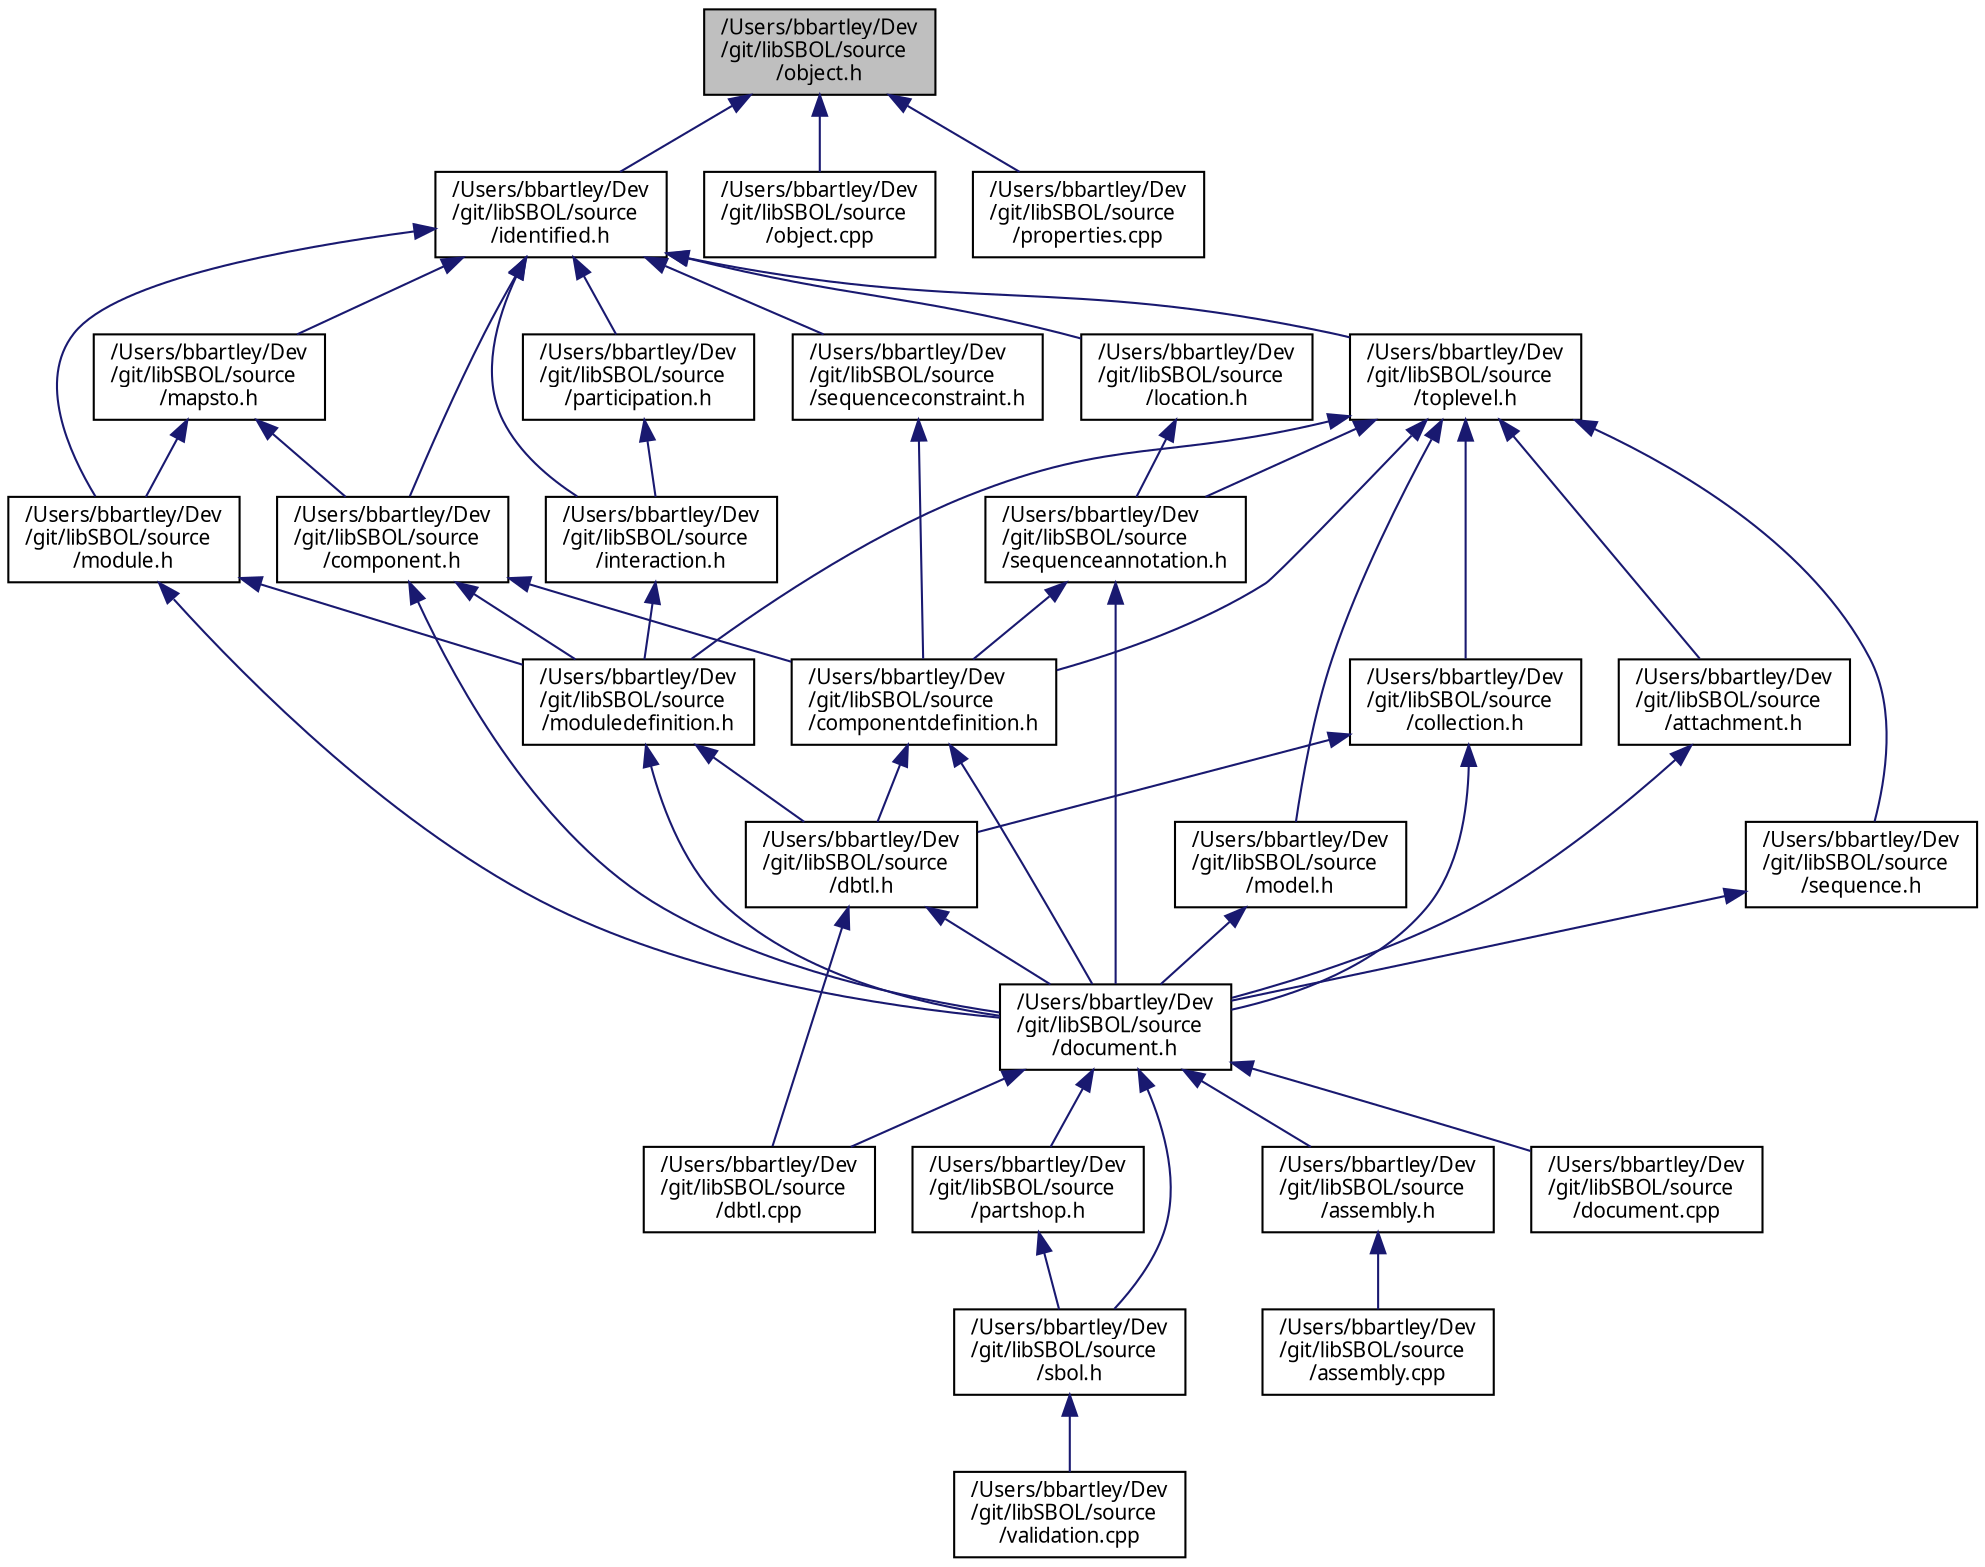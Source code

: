 digraph "/Users/bbartley/Dev/git/libSBOL/source/object.h"
{
  edge [fontname="FreeSans.ttf",fontsize="10",labelfontname="FreeSans.ttf",labelfontsize="10"];
  node [fontname="FreeSans.ttf",fontsize="10",shape=record];
  Node18 [label="/Users/bbartley/Dev\l/git/libSBOL/source\l/object.h",height=0.2,width=0.4,color="black", fillcolor="grey75", style="filled", fontcolor="black"];
  Node18 -> Node19 [dir="back",color="midnightblue",fontsize="10",style="solid",fontname="FreeSans.ttf"];
  Node19 [label="/Users/bbartley/Dev\l/git/libSBOL/source\l/identified.h",height=0.2,width=0.4,color="black", fillcolor="white", style="filled",URL="$identified_8h.html",tooltip="Identified class. "];
  Node19 -> Node20 [dir="back",color="midnightblue",fontsize="10",style="solid",fontname="FreeSans.ttf"];
  Node20 [label="/Users/bbartley/Dev\l/git/libSBOL/source\l/toplevel.h",height=0.2,width=0.4,color="black", fillcolor="white", style="filled",URL="$toplevel_8h.html",tooltip="TopLevel class. "];
  Node20 -> Node21 [dir="back",color="midnightblue",fontsize="10",style="solid",fontname="FreeSans.ttf"];
  Node21 [label="/Users/bbartley/Dev\l/git/libSBOL/source\l/componentdefinition.h",height=0.2,width=0.4,color="black", fillcolor="white", style="filled",URL="$componentdefinition_8h.html",tooltip="ComponentDefinition class. "];
  Node21 -> Node22 [dir="back",color="midnightblue",fontsize="10",style="solid",fontname="FreeSans.ttf"];
  Node22 [label="/Users/bbartley/Dev\l/git/libSBOL/source\l/document.h",height=0.2,width=0.4,color="black", fillcolor="white", style="filled",URL="$document_8h.html",tooltip="Document class, serialization method, and some low-level accessor methods. "];
  Node22 -> Node23 [dir="back",color="midnightblue",fontsize="10",style="solid",fontname="FreeSans.ttf"];
  Node23 [label="/Users/bbartley/Dev\l/git/libSBOL/source\l/assembly.h",height=0.2,width=0.4,color="black", fillcolor="white", style="filled",URL="$assembly_8h.html",tooltip="Convenience methods for manipulating primary sequence structure. "];
  Node23 -> Node24 [dir="back",color="midnightblue",fontsize="10",style="solid",fontname="FreeSans.ttf"];
  Node24 [label="/Users/bbartley/Dev\l/git/libSBOL/source\l/assembly.cpp",height=0.2,width=0.4,color="black", fillcolor="white", style="filled",URL="$assembly_8cpp.html",tooltip="Convenience methods for manipulating primary sequence structure. "];
  Node22 -> Node25 [dir="back",color="midnightblue",fontsize="10",style="solid",fontname="FreeSans.ttf"];
  Node25 [label="/Users/bbartley/Dev\l/git/libSBOL/source\l/dbtl.cpp",height=0.2,width=0.4,color="black", fillcolor="white", style="filled",URL="$dbtl_8cpp.html",tooltip="Methods for Design-Build-Test classes. "];
  Node22 -> Node26 [dir="back",color="midnightblue",fontsize="10",style="solid",fontname="FreeSans.ttf"];
  Node26 [label="/Users/bbartley/Dev\l/git/libSBOL/source\l/document.cpp",height=0.2,width=0.4,color="black", fillcolor="white", style="filled",URL="$document_8cpp.html",tooltip="Document class, serialization method, and some low-level accessor methods. "];
  Node22 -> Node27 [dir="back",color="midnightblue",fontsize="10",style="solid",fontname="FreeSans.ttf"];
  Node27 [label="/Users/bbartley/Dev\l/git/libSBOL/source\l/partshop.h",height=0.2,width=0.4,color="black", fillcolor="white", style="filled",URL="$partshop_8h.html",tooltip="API front-end for online bioparts repositories. "];
  Node27 -> Node28 [dir="back",color="midnightblue",fontsize="10",style="solid",fontname="FreeSans.ttf"];
  Node28 [label="/Users/bbartley/Dev\l/git/libSBOL/source\l/sbol.h",height=0.2,width=0.4,color="black", fillcolor="white", style="filled",URL="$sbol_8h.html",tooltip="Import this header to access the libSBOL API. "];
  Node28 -> Node29 [dir="back",color="midnightblue",fontsize="10",style="solid",fontname="FreeSans.ttf"];
  Node29 [label="/Users/bbartley/Dev\l/git/libSBOL/source\l/validation.cpp",height=0.2,width=0.4,color="black", fillcolor="white", style="filled",URL="$validation_8cpp.html",tooltip="Validation rules. "];
  Node22 -> Node28 [dir="back",color="midnightblue",fontsize="10",style="solid",fontname="FreeSans.ttf"];
  Node21 -> Node30 [dir="back",color="midnightblue",fontsize="10",style="solid",fontname="FreeSans.ttf"];
  Node30 [label="/Users/bbartley/Dev\l/git/libSBOL/source\l/dbtl.h",height=0.2,width=0.4,color="black", fillcolor="white", style="filled",URL="$dbtl_8h.html",tooltip="Contains the interface for Design-Build-Test classes. "];
  Node30 -> Node22 [dir="back",color="midnightblue",fontsize="10",style="solid",fontname="FreeSans.ttf"];
  Node30 -> Node25 [dir="back",color="midnightblue",fontsize="10",style="solid",fontname="FreeSans.ttf"];
  Node20 -> Node31 [dir="back",color="midnightblue",fontsize="10",style="solid",fontname="FreeSans.ttf"];
  Node31 [label="/Users/bbartley/Dev\l/git/libSBOL/source\l/sequenceannotation.h",height=0.2,width=0.4,color="black", fillcolor="white", style="filled",URL="$sequenceannotation_8h.html",tooltip="SequenceAnnotation class. "];
  Node31 -> Node21 [dir="back",color="midnightblue",fontsize="10",style="solid",fontname="FreeSans.ttf"];
  Node31 -> Node22 [dir="back",color="midnightblue",fontsize="10",style="solid",fontname="FreeSans.ttf"];
  Node20 -> Node32 [dir="back",color="midnightblue",fontsize="10",style="solid",fontname="FreeSans.ttf"];
  Node32 [label="/Users/bbartley/Dev\l/git/libSBOL/source\l/sequence.h",height=0.2,width=0.4,color="black", fillcolor="white", style="filled",URL="$sequence_8h.html",tooltip="Sequence class. "];
  Node32 -> Node22 [dir="back",color="midnightblue",fontsize="10",style="solid",fontname="FreeSans.ttf"];
  Node20 -> Node33 [dir="back",color="midnightblue",fontsize="10",style="solid",fontname="FreeSans.ttf"];
  Node33 [label="/Users/bbartley/Dev\l/git/libSBOL/source\l/moduledefinition.h",height=0.2,width=0.4,color="black", fillcolor="white", style="filled",URL="$moduledefinition_8h.html",tooltip="ModuleDefinition class. "];
  Node33 -> Node22 [dir="back",color="midnightblue",fontsize="10",style="solid",fontname="FreeSans.ttf"];
  Node33 -> Node30 [dir="back",color="midnightblue",fontsize="10",style="solid",fontname="FreeSans.ttf"];
  Node20 -> Node34 [dir="back",color="midnightblue",fontsize="10",style="solid",fontname="FreeSans.ttf"];
  Node34 [label="/Users/bbartley/Dev\l/git/libSBOL/source\l/model.h",height=0.2,width=0.4,color="black", fillcolor="white", style="filled",URL="$model_8h.html",tooltip="Model class. "];
  Node34 -> Node22 [dir="back",color="midnightblue",fontsize="10",style="solid",fontname="FreeSans.ttf"];
  Node20 -> Node35 [dir="back",color="midnightblue",fontsize="10",style="solid",fontname="FreeSans.ttf"];
  Node35 [label="/Users/bbartley/Dev\l/git/libSBOL/source\l/collection.h",height=0.2,width=0.4,color="black", fillcolor="white", style="filled",URL="$collection_8h.html",tooltip="Collection class. "];
  Node35 -> Node22 [dir="back",color="midnightblue",fontsize="10",style="solid",fontname="FreeSans.ttf"];
  Node35 -> Node30 [dir="back",color="midnightblue",fontsize="10",style="solid",fontname="FreeSans.ttf"];
  Node20 -> Node36 [dir="back",color="midnightblue",fontsize="10",style="solid",fontname="FreeSans.ttf"];
  Node36 [label="/Users/bbartley/Dev\l/git/libSBOL/source\l/attachment.h",height=0.2,width=0.4,color="black", fillcolor="white", style="filled",URL="$attachment_8h.html",tooltip="Attachment class. "];
  Node36 -> Node22 [dir="back",color="midnightblue",fontsize="10",style="solid",fontname="FreeSans.ttf"];
  Node19 -> Node37 [dir="back",color="midnightblue",fontsize="10",style="solid",fontname="FreeSans.ttf"];
  Node37 [label="/Users/bbartley/Dev\l/git/libSBOL/source\l/component.h",height=0.2,width=0.4,color="black", fillcolor="white", style="filled",URL="$component_8h.html",tooltip="ComponentInstance, Component, and FunctionalComponent classes. "];
  Node37 -> Node21 [dir="back",color="midnightblue",fontsize="10",style="solid",fontname="FreeSans.ttf"];
  Node37 -> Node22 [dir="back",color="midnightblue",fontsize="10",style="solid",fontname="FreeSans.ttf"];
  Node37 -> Node33 [dir="back",color="midnightblue",fontsize="10",style="solid",fontname="FreeSans.ttf"];
  Node19 -> Node38 [dir="back",color="midnightblue",fontsize="10",style="solid",fontname="FreeSans.ttf"];
  Node38 [label="/Users/bbartley/Dev\l/git/libSBOL/source\l/mapsto.h",height=0.2,width=0.4,color="black", fillcolor="white", style="filled",URL="$mapsto_8h.html",tooltip="MapsTo class. "];
  Node38 -> Node37 [dir="back",color="midnightblue",fontsize="10",style="solid",fontname="FreeSans.ttf"];
  Node38 -> Node39 [dir="back",color="midnightblue",fontsize="10",style="solid",fontname="FreeSans.ttf"];
  Node39 [label="/Users/bbartley/Dev\l/git/libSBOL/source\l/module.h",height=0.2,width=0.4,color="black", fillcolor="white", style="filled",URL="$module_8h.html",tooltip="Module class. "];
  Node39 -> Node33 [dir="back",color="midnightblue",fontsize="10",style="solid",fontname="FreeSans.ttf"];
  Node39 -> Node22 [dir="back",color="midnightblue",fontsize="10",style="solid",fontname="FreeSans.ttf"];
  Node19 -> Node40 [dir="back",color="midnightblue",fontsize="10",style="solid",fontname="FreeSans.ttf"];
  Node40 [label="/Users/bbartley/Dev\l/git/libSBOL/source\l/location.h",height=0.2,width=0.4,color="black", fillcolor="white", style="filled",URL="$location_8h.html",tooltip="Location, Cut, Range, and GenericLocation classes. "];
  Node40 -> Node31 [dir="back",color="midnightblue",fontsize="10",style="solid",fontname="FreeSans.ttf"];
  Node19 -> Node41 [dir="back",color="midnightblue",fontsize="10",style="solid",fontname="FreeSans.ttf"];
  Node41 [label="/Users/bbartley/Dev\l/git/libSBOL/source\l/sequenceconstraint.h",height=0.2,width=0.4,color="black", fillcolor="white", style="filled",URL="$sequenceconstraint_8h.html",tooltip="SequenceConstraint class. "];
  Node41 -> Node21 [dir="back",color="midnightblue",fontsize="10",style="solid",fontname="FreeSans.ttf"];
  Node19 -> Node39 [dir="back",color="midnightblue",fontsize="10",style="solid",fontname="FreeSans.ttf"];
  Node19 -> Node42 [dir="back",color="midnightblue",fontsize="10",style="solid",fontname="FreeSans.ttf"];
  Node42 [label="/Users/bbartley/Dev\l/git/libSBOL/source\l/interaction.h",height=0.2,width=0.4,color="black", fillcolor="white", style="filled",URL="$interaction_8h.html",tooltip="Interaction class. "];
  Node42 -> Node33 [dir="back",color="midnightblue",fontsize="10",style="solid",fontname="FreeSans.ttf"];
  Node19 -> Node43 [dir="back",color="midnightblue",fontsize="10",style="solid",fontname="FreeSans.ttf"];
  Node43 [label="/Users/bbartley/Dev\l/git/libSBOL/source\l/participation.h",height=0.2,width=0.4,color="black", fillcolor="white", style="filled",URL="$participation_8h.html",tooltip="Participation class. "];
  Node43 -> Node42 [dir="back",color="midnightblue",fontsize="10",style="solid",fontname="FreeSans.ttf"];
  Node18 -> Node44 [dir="back",color="midnightblue",fontsize="10",style="solid",fontname="FreeSans.ttf"];
  Node44 [label="/Users/bbartley/Dev\l/git/libSBOL/source\l/object.cpp",height=0.2,width=0.4,color="black", fillcolor="white", style="filled",URL="$object_8cpp.html",tooltip="SBOLObject class (a low-level, abstract class) "];
  Node18 -> Node45 [dir="back",color="midnightblue",fontsize="10",style="solid",fontname="FreeSans.ttf"];
  Node45 [label="/Users/bbartley/Dev\l/git/libSBOL/source\l/properties.cpp",height=0.2,width=0.4,color="black", fillcolor="white", style="filled",URL="$properties_8cpp.html",tooltip="Property template classes (eg, TextProperty, URIProperty, IntProperty) "];
}

